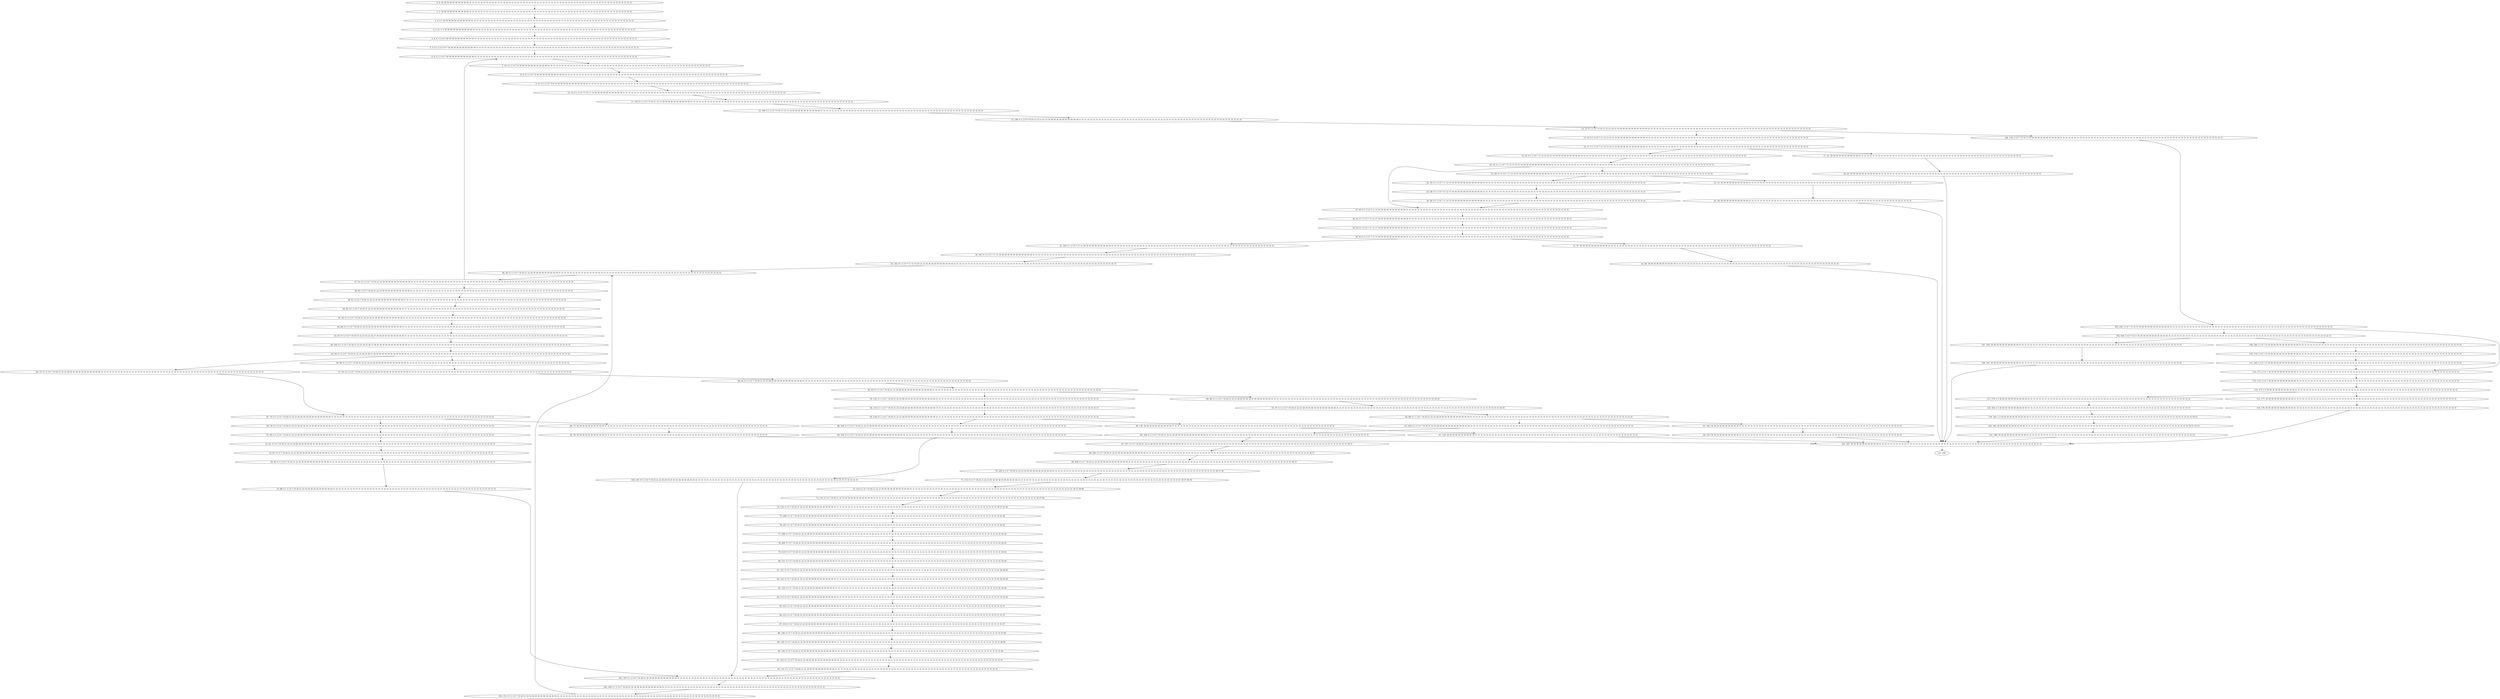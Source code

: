 digraph G {
0[label="0, 0: 30 30 30 30 30 30 30 30 30 30 31 31 31 31 31 31 31 31 31 31 31 31 31 31 31 31 31 31 31 31 31 31 31 31 31 31 31 31 31 31 31 31 31 31 31 31 31 31 31 31 31 31 31 31 31 31 31 31 31 31 31 31 31 31 31 31 31 31 "];
1[label="1, 1: 30 30 30 30 30 30 30 30 30 30 31 31 31 31 31 31 31 31 31 31 31 31 31 31 31 31 31 31 31 31 31 31 31 31 31 31 31 31 31 31 31 31 31 31 31 31 31 31 31 31 31 31 31 31 31 31 31 31 31 31 31 31 31 31 31 31 31 31 "];
2[label="2, 2: 0 1 30 30 30 30 30 30 30 30 30 30 31 31 31 31 31 31 31 31 31 31 31 31 31 31 31 31 31 31 31 31 31 31 31 31 31 31 31 31 31 31 31 31 31 31 31 31 31 31 31 31 31 31 31 31 31 31 31 31 31 31 31 31 31 31 31 31 31 31 "];
3[label="3, 3: 0 1 2 3 30 30 30 30 30 30 30 30 30 30 31 31 31 31 31 31 31 31 31 31 31 31 31 31 31 31 31 31 31 31 31 31 31 31 31 31 31 31 31 31 31 31 31 31 31 31 31 31 31 31 31 31 31 31 31 31 31 31 31 31 31 31 31 31 31 31 31 31 "];
4[label="4, 4: 0 1 2 3 4 5 30 30 30 30 30 30 30 30 30 30 31 31 31 31 31 31 31 31 31 31 31 31 31 31 31 31 31 31 31 31 31 31 31 31 31 31 31 31 31 31 31 31 31 31 31 31 31 31 31 31 31 31 31 31 31 31 31 31 31 31 31 31 31 31 31 31 31 31 "];
5[label="5, 5: 0 1 2 3 4 5 6 7 30 30 30 30 30 30 30 30 30 30 31 31 31 31 31 31 31 31 31 31 31 31 31 31 31 31 31 31 31 31 31 31 31 31 31 31 31 31 31 31 31 31 31 31 31 31 31 31 31 31 31 31 31 31 31 31 31 31 31 31 31 31 31 31 31 31 31 31 "];
6[label="6, 6: 0 1 2 3 6 7 30 30 30 30 30 30 30 30 30 30 31 31 31 31 31 31 31 31 31 31 31 31 31 31 31 31 31 31 31 31 31 31 31 31 31 31 31 31 31 31 31 31 31 31 31 31 31 31 31 31 31 31 31 31 31 31 31 31 31 31 31 31 31 31 31 31 31 31 "];
7[label="7, 10: 0 1 2 3 6 7 8 30 30 30 30 30 30 30 30 30 30 31 31 31 31 31 31 31 31 31 31 31 31 31 31 31 31 31 31 31 31 31 31 31 31 31 31 31 31 31 31 31 31 31 31 31 31 31 31 31 31 31 31 31 31 31 31 31 31 31 31 31 31 31 31 31 31 31 31 "];
8[label="8, 8: 0 1 2 3 6 7 8 30 30 30 30 30 30 30 30 30 30 31 31 31 31 31 31 31 31 31 31 31 31 31 31 31 31 31 31 31 31 31 31 31 31 31 31 31 31 31 31 31 31 31 31 31 31 31 31 31 31 31 31 31 31 31 31 31 31 31 31 31 31 31 31 31 31 31 31 "];
9[label="9, 11: 0 1 2 3 6 7 8 9 10 30 30 30 30 30 30 30 30 30 30 31 31 31 31 31 31 31 31 31 31 31 31 31 31 31 31 31 31 31 31 31 31 31 31 31 31 31 31 31 31 31 31 31 31 31 31 31 31 31 31 31 31 31 31 31 31 31 31 31 31 31 31 31 31 31 31 31 31 "];
10[label="10, 12: 0 1 2 3 6 7 9 10 11 12 30 30 30 30 30 30 30 30 30 30 31 31 31 31 31 31 31 31 31 31 31 31 31 31 31 31 31 31 31 31 31 31 31 31 31 31 31 31 31 31 31 31 31 31 31 31 31 31 31 31 31 31 31 31 31 31 31 31 31 31 31 31 31 31 31 31 31 31 "];
11[label="11, 193: 0 1 2 3 6 7 9 10 11 12 13 30 30 30 30 30 30 30 30 30 30 31 31 31 31 31 31 31 31 31 31 31 31 31 31 31 31 31 31 31 31 31 31 31 31 31 31 31 31 31 31 31 31 31 31 31 31 31 31 31 31 31 31 31 31 31 31 31 31 31 31 31 31 31 31 31 31 31 31 "];
12[label="12, 194: 0 1 2 3 6 7 9 10 11 12 13 14 30 30 30 30 30 30 30 30 30 30 31 31 31 31 31 31 31 31 31 31 31 31 31 31 31 31 31 31 31 31 31 31 31 31 31 31 31 31 31 31 31 31 31 31 31 31 31 31 31 31 31 31 31 31 31 31 31 31 31 31 31 31 31 31 31 31 31 31 "];
13[label="13, 196: 0 1 2 3 6 7 9 10 11 12 13 14 15 16 30 30 30 30 30 30 30 30 30 30 31 31 31 31 31 31 31 31 31 31 31 31 31 31 31 31 31 31 31 31 31 31 31 31 31 31 31 31 31 31 31 31 31 31 31 31 31 31 31 31 31 31 31 31 31 31 31 31 31 31 31 31 31 31 31 31 31 31 "];
14[label="14, 13: 0 1 2 3 6 7 9 10 11 12 13 14 15 16 30 30 30 30 30 30 30 30 30 30 31 31 31 31 31 31 31 31 31 31 31 31 31 31 31 31 31 31 31 31 31 31 31 31 31 31 31 31 31 31 31 31 31 31 31 31 31 31 31 31 31 31 31 31 31 31 31 31 31 31 31 31 31 31 31 31 31 31 "];
15[label="15, 16: 0 1 2 3 6 7 11 12 13 14 15 16 30 30 30 30 30 30 30 30 30 30 31 31 31 31 31 31 31 31 31 31 31 31 31 31 31 31 31 31 31 31 31 31 31 31 31 31 31 31 31 31 31 31 31 31 31 31 31 31 31 31 31 31 31 31 31 31 31 31 31 31 31 31 31 31 31 31 31 31 "];
16[label="16, 17: 0 1 2 3 6 7 11 12 13 14 15 16 30 30 30 30 30 30 30 30 30 30 31 31 31 31 31 31 31 31 31 31 31 31 31 31 31 31 31 31 31 31 31 31 31 31 31 31 31 31 31 31 31 31 31 31 31 31 31 31 31 31 31 31 31 31 31 31 31 31 31 31 31 31 31 31 31 31 31 31 "];
17[label="17, 21: 30 30 30 30 30 30 30 30 30 30 31 31 31 31 31 31 31 31 31 31 31 31 31 31 31 31 31 31 31 31 31 31 31 31 31 31 31 31 31 31 31 31 31 31 31 31 31 31 31 31 31 31 31 31 31 31 31 31 31 31 31 31 31 31 31 31 31 31 "];
18[label="18, 22: 30 30 30 30 30 30 30 30 30 30 31 31 31 31 31 31 31 31 31 31 31 31 31 31 31 31 31 31 31 31 31 31 31 31 31 31 31 31 31 31 31 31 31 31 31 31 31 31 31 31 31 31 31 31 31 31 31 31 31 31 31 31 31 31 31 31 31 31 "];
19[label="19, 23: 0 1 2 3 6 7 11 12 13 14 15 16 30 30 30 30 30 30 30 30 30 30 31 31 31 31 31 31 31 31 31 31 31 31 31 31 31 31 31 31 31 31 31 31 31 31 31 31 31 31 31 31 31 31 31 31 31 31 31 31 31 31 31 31 31 31 31 31 31 31 31 31 31 31 31 31 31 31 31 31 "];
20[label="20, 25: 0 1 2 3 6 7 11 12 13 14 15 16 30 30 30 30 30 30 30 30 30 30 31 31 31 31 31 31 31 31 31 31 31 31 31 31 31 31 31 31 31 31 31 31 31 31 31 31 31 31 31 31 31 31 31 31 31 31 31 31 31 31 31 31 31 31 31 31 31 31 31 31 31 31 31 31 31 31 31 31 "];
21[label="21, 29: 0 1 2 3 6 7 11 12 14 15 16 30 30 30 30 30 30 30 30 30 30 31 31 31 31 31 31 31 31 31 31 31 31 31 31 31 31 31 31 31 31 31 31 31 31 31 31 31 31 31 31 31 31 31 31 31 31 31 31 31 31 31 31 31 31 31 31 31 31 31 31 31 31 31 31 31 31 31 31 "];
22[label="22, 33: 30 30 30 30 30 30 30 30 30 30 31 31 31 31 31 31 31 31 31 31 31 31 31 31 31 31 31 31 31 31 31 31 31 31 31 31 31 31 31 31 31 31 31 31 31 31 31 31 31 31 31 31 31 31 31 31 31 31 31 31 31 31 31 31 31 31 31 31 "];
23[label="23, 34: 30 30 30 30 30 30 30 30 30 30 31 31 31 31 31 31 31 31 31 31 31 31 31 31 31 31 31 31 31 31 31 31 31 31 31 31 31 31 31 31 31 31 31 31 31 31 31 31 31 31 31 31 31 31 31 31 31 31 31 31 31 31 31 31 31 31 31 31 "];
24[label="24, 35: 0 1 2 3 6 7 11 12 15 16 30 30 30 30 30 30 30 30 30 30 31 31 31 31 31 31 31 31 31 31 31 31 31 31 31 31 31 31 31 31 31 31 31 31 31 31 31 31 31 31 31 31 31 31 31 31 31 31 31 31 31 31 31 31 31 31 31 31 31 31 31 31 31 31 31 31 31 31 "];
25[label="25, 39: 0 1 2 3 6 7 11 12 15 16 30 30 30 30 30 30 30 30 30 30 31 31 31 31 31 31 31 31 31 31 31 31 31 31 31 31 31 31 31 31 31 31 31 31 31 31 31 31 31 31 31 31 31 31 31 31 31 31 31 31 31 31 31 31 31 31 31 31 31 31 31 31 31 31 31 31 31 31 "];
26[label="26, 38: 0 1 2 3 6 7 11 12 15 16 30 30 30 30 30 30 30 30 30 30 31 31 31 31 31 31 31 31 31 31 31 31 31 31 31 31 31 31 31 31 31 31 31 31 31 31 31 31 31 31 31 31 31 31 31 31 31 31 31 31 31 31 31 31 31 31 31 31 31 31 31 31 31 31 31 31 31 31 "];
27[label="27, 40: 0 1 2 3 6 7 11 12 30 30 30 30 30 30 30 30 30 30 31 31 31 31 31 31 31 31 31 31 31 31 31 31 31 31 31 31 31 31 31 31 31 31 31 31 31 31 31 31 31 31 31 31 31 31 31 31 31 31 31 31 31 31 31 31 31 31 31 31 31 31 31 31 31 31 31 31 "];
28[label="28, 41: 0 1 2 3 6 7 11 12 17 18 30 30 30 30 30 30 30 30 30 30 31 31 31 31 31 31 31 31 31 31 31 31 31 31 31 31 31 31 31 31 31 31 31 31 31 31 31 31 31 31 31 31 31 31 31 31 31 31 31 31 31 31 31 31 31 31 31 31 31 31 31 31 31 31 31 31 31 31 "];
29[label="29, 42: 0 1 2 3 6 7 11 12 17 18 30 30 30 30 30 30 30 30 30 30 31 31 31 31 31 31 31 31 31 31 31 31 31 31 31 31 31 31 31 31 31 31 31 31 31 31 31 31 31 31 31 31 31 31 31 31 31 31 31 31 31 31 31 31 31 31 31 31 31 31 31 31 31 31 31 31 31 31 "];
30[label="30, 43: 0 1 2 3 6 7 11 12 30 30 30 30 30 30 30 30 30 30 31 31 31 31 31 31 31 31 31 31 31 31 31 31 31 31 31 31 31 31 31 31 31 31 31 31 31 31 31 31 31 31 31 31 31 31 31 31 31 31 31 31 31 31 31 31 31 31 31 31 31 31 31 31 31 31 31 31 "];
31[label="31, 47: 30 30 30 30 30 30 30 30 30 30 31 31 31 31 31 31 31 31 31 31 31 31 31 31 31 31 31 31 31 31 31 31 31 31 31 31 31 31 31 31 31 31 31 31 31 31 31 31 31 31 31 31 31 31 31 31 31 31 31 31 31 31 31 31 31 31 31 31 "];
32[label="32, 48: 30 30 30 30 30 30 30 30 30 30 31 31 31 31 31 31 31 31 31 31 31 31 31 31 31 31 31 31 31 31 31 31 31 31 31 31 31 31 31 31 31 31 31 31 31 31 31 31 31 31 31 31 31 31 31 31 31 31 31 31 31 31 31 31 31 31 31 31 "];
33[label="33, 190: 0 1 2 3 6 7 11 12 30 30 30 30 30 30 30 30 30 30 31 31 31 31 31 31 31 31 31 31 31 31 31 31 31 31 31 31 31 31 31 31 31 31 31 31 31 31 31 31 31 31 31 31 31 31 31 31 31 31 31 31 31 31 31 31 31 31 31 31 31 31 31 31 31 31 31 31 "];
34[label="34, 191: 0 1 2 3 6 7 11 12 19 20 30 30 30 30 30 30 30 30 30 30 31 31 31 31 31 31 31 31 31 31 31 31 31 31 31 31 31 31 31 31 31 31 31 31 31 31 31 31 31 31 31 31 31 31 31 31 31 31 31 31 31 31 31 31 31 31 31 31 31 31 31 31 31 31 31 31 31 31 "];
35[label="35, 192: 0 1 2 3 6 7 11 12 19 20 21 22 30 30 30 30 30 30 30 30 30 30 31 31 31 31 31 31 31 31 31 31 31 31 31 31 31 31 31 31 31 31 31 31 31 31 31 31 31 31 31 31 31 31 31 31 31 31 31 31 31 31 31 31 31 31 31 31 31 31 31 31 31 31 31 31 31 31 31 31 "];
36[label="36, 50: 0 1 2 3 6 7 19 20 21 22 30 30 30 30 30 30 30 30 30 30 31 31 31 31 31 31 31 31 31 31 31 31 31 31 31 31 31 31 31 31 31 31 31 31 31 31 31 31 31 31 31 31 31 31 31 31 31 31 31 31 31 31 31 31 31 31 31 31 31 31 31 31 31 31 31 31 31 31 "];
37[label="37, 51: 0 1 2 3 6 7 19 20 21 22 30 30 30 30 30 30 30 30 30 30 31 31 31 31 31 31 31 31 31 31 31 31 31 31 31 31 31 31 31 31 31 31 31 31 31 31 31 31 31 31 31 31 31 31 31 31 31 31 31 31 31 31 31 31 31 31 31 31 31 31 31 31 31 31 31 31 31 31 "];
38[label="38, 63: 2 3 6 7 19 20 21 22 23 30 30 30 30 30 30 30 30 30 30 31 31 31 31 31 31 31 31 31 31 31 31 31 31 31 31 31 31 31 31 31 31 31 31 31 31 31 31 31 31 31 31 31 31 31 31 31 31 31 31 31 31 31 31 31 31 31 31 31 31 31 31 31 31 31 31 31 31 "];
39[label="39, 61: 2 3 6 7 19 20 21 22 23 30 30 30 30 30 30 30 30 30 30 31 31 31 31 31 31 31 31 31 31 31 31 31 31 31 31 31 31 31 31 31 31 31 31 31 31 31 31 31 31 31 31 31 31 31 31 31 31 31 31 31 31 31 31 31 31 31 31 31 31 31 31 31 31 31 31 31 31 "];
40[label="40, 62: 0 1 2 3 6 7 19 20 21 22 23 30 30 30 30 30 30 30 30 30 30 31 31 31 31 31 31 31 31 31 31 31 31 31 31 31 31 31 31 31 31 31 31 31 31 31 31 31 31 31 31 31 31 31 31 31 31 31 31 31 31 31 31 31 31 31 31 31 31 31 31 31 31 31 31 31 31 31 31 "];
41[label="41, 65: 0 1 2 3 6 7 19 20 21 22 23 24 25 30 30 30 30 30 30 30 30 30 30 31 31 31 31 31 31 31 31 31 31 31 31 31 31 31 31 31 31 31 31 31 31 31 31 31 31 31 31 31 31 31 31 31 31 31 31 31 31 31 31 31 31 31 31 31 31 31 31 31 31 31 31 31 31 31 31 31 31 "];
42[label="42, 66: 0 1 2 3 6 7 19 20 21 22 23 24 25 30 30 30 30 30 30 30 30 30 30 31 31 31 31 31 31 31 31 31 31 31 31 31 31 31 31 31 31 31 31 31 31 31 31 31 31 31 31 31 31 31 31 31 31 31 31 31 31 31 31 31 31 31 31 31 31 31 31 31 31 31 31 31 31 31 31 31 31 "];
43[label="43, 67: 0 1 2 3 6 7 19 20 21 22 23 24 25 26 27 30 30 30 30 30 30 30 30 30 30 31 31 31 31 31 31 31 31 31 31 31 31 31 31 31 31 31 31 31 31 31 31 31 31 31 31 31 31 31 31 31 31 31 31 31 31 31 31 31 31 31 31 31 31 31 31 31 31 31 31 31 31 31 31 31 31 31 31 "];
44[label="44, 195: 0 1 2 3 6 7 19 20 21 22 23 24 25 26 27 28 29 30 30 30 30 30 30 30 30 30 30 31 31 31 31 31 31 31 31 31 31 31 31 31 31 31 31 31 31 31 31 31 31 31 31 31 31 31 31 31 31 31 31 31 31 31 31 31 31 31 31 31 31 31 31 31 31 31 31 31 31 31 31 31 31 31 31 31 31 "];
45[label="45, 68: 0 1 2 3 6 7 19 20 21 22 23 24 25 26 27 28 29 30 30 30 30 30 30 30 30 30 30 31 31 31 31 31 31 31 31 31 31 31 31 31 31 31 31 31 31 31 31 31 31 31 31 31 31 31 31 31 31 31 31 31 31 31 31 31 31 31 31 31 31 31 31 31 31 31 31 31 31 31 31 31 31 31 31 31 31 "];
46[label="46, 72: 0 1 2 3 6 7 19 20 21 22 23 28 29 30 30 30 30 30 30 30 30 30 30 31 31 31 31 31 31 31 31 31 31 31 31 31 31 31 31 31 31 31 31 31 31 31 31 31 31 31 31 31 31 31 31 31 31 31 31 31 31 31 31 31 31 31 31 31 31 31 31 31 31 31 31 31 31 31 31 31 31 "];
47[label="47, 73: 0 1 2 3 6 7 19 20 21 22 23 28 29 30 30 30 30 30 30 30 30 30 30 31 31 31 31 31 31 31 31 31 31 31 31 31 31 31 31 31 31 31 31 31 31 31 31 31 31 31 31 31 31 31 31 31 31 31 31 31 31 31 31 31 31 31 31 31 31 31 31 31 31 31 31 31 31 31 31 31 31 "];
48[label="48, 77: 30 30 30 30 30 30 30 30 30 30 31 31 31 31 31 31 31 31 31 31 31 31 31 31 31 31 31 31 31 31 31 31 31 31 31 31 31 31 31 31 31 31 31 31 31 31 31 31 31 31 31 31 31 31 31 31 31 31 31 31 31 31 31 31 31 31 31 31 "];
49[label="49, 78: 30 30 30 30 30 30 30 30 30 30 31 31 31 31 31 31 31 31 31 31 31 31 31 31 31 31 31 31 31 31 31 31 31 31 31 31 31 31 31 31 31 31 31 31 31 31 31 31 31 31 31 31 31 31 31 31 31 31 31 31 31 31 31 31 31 31 31 31 "];
50[label="50, 79: 0 1 2 3 6 7 19 20 21 22 23 28 29 30 30 30 30 30 30 30 30 30 30 31 31 31 31 31 31 31 31 31 31 31 31 31 31 31 31 31 31 31 31 31 31 31 31 31 31 31 31 31 31 31 31 31 31 31 31 31 31 31 31 31 31 31 31 31 31 31 31 31 31 31 31 31 31 31 31 31 31 "];
51[label="51, 83: 0 1 2 3 6 7 19 20 21 22 23 28 29 30 30 30 30 30 30 30 30 30 30 31 31 31 31 31 31 31 31 31 31 31 31 31 31 31 31 31 31 31 31 31 31 31 31 31 31 31 31 31 31 31 31 31 31 31 31 31 31 31 31 31 31 31 31 31 31 31 31 31 31 31 31 31 31 31 31 31 31 "];
52[label="52, 81: 0 1 6 7 19 20 21 22 23 28 29 30 30 30 30 30 30 30 30 30 30 30 31 31 31 31 31 31 31 31 31 31 31 31 31 31 31 31 31 31 31 31 31 31 31 31 31 31 31 31 31 31 31 31 31 31 31 31 31 31 31 31 31 31 31 31 31 31 31 31 31 31 31 31 31 31 31 31 31 31 31 "];
53[label="53, 87: 0 1 6 7 19 20 21 22 23 30 30 30 30 30 30 30 30 30 30 30 31 31 31 31 31 31 31 31 31 31 31 31 31 31 31 31 31 31 31 31 31 31 31 31 31 31 31 31 31 31 31 31 31 31 31 31 31 31 31 31 31 31 31 31 31 31 31 31 31 31 31 31 31 31 31 31 31 31 31 "];
54[label="54, 85: 0 1 2 3 6 7 19 20 21 22 30 30 30 30 30 30 30 30 30 30 30 31 31 31 31 31 31 31 31 31 31 31 31 31 31 31 31 31 31 31 31 31 31 31 31 31 31 31 31 31 31 31 31 31 31 31 31 31 31 31 31 31 31 31 31 31 31 31 31 31 31 31 31 31 31 31 31 31 31 31 "];
55[label="55, 88: 0 1 2 3 6 7 19 20 21 22 30 30 30 30 30 30 30 30 30 30 31 31 31 31 31 31 31 31 31 31 31 31 31 31 31 31 31 31 31 31 31 31 31 31 31 31 31 31 31 31 31 31 31 31 31 31 31 31 31 31 31 31 31 31 31 31 31 31 31 31 31 31 31 31 31 31 31 31 "];
56[label="56, 89: 0 1 2 3 6 7 19 20 21 22 23 24 25 28 29 30 30 30 30 30 30 30 30 30 30 31 31 31 31 31 31 31 31 31 31 31 31 31 31 31 31 31 31 31 31 31 31 31 31 31 31 31 31 31 31 31 31 31 31 31 31 31 31 31 31 31 31 31 31 31 31 31 31 31 31 31 31 31 31 31 31 31 31 "];
57[label="57, 91: 0 1 2 3 6 7 19 20 21 22 23 24 25 28 29 30 30 30 30 30 30 30 30 30 30 31 31 31 31 31 31 31 31 31 31 31 31 31 31 31 31 31 31 31 31 31 31 31 31 31 31 31 31 31 31 31 31 31 31 31 31 31 31 31 31 31 31 31 31 31 31 31 31 31 31 31 31 31 31 31 31 31 31 "];
58[label="58, 92: 0 1 2 3 6 7 19 20 21 22 23 28 29 30 30 30 30 30 30 30 30 30 30 31 31 31 31 31 31 31 31 31 31 31 31 31 31 31 31 31 31 31 31 31 31 31 31 31 31 31 31 31 31 31 31 31 31 31 31 31 31 31 31 31 31 31 31 31 31 31 31 31 31 31 31 31 31 31 31 31 31 32 33 "];
59[label="59, 93: 0 1 2 3 6 7 19 20 21 22 23 28 29 30 30 30 30 30 30 30 30 30 30 31 31 31 31 31 31 31 31 31 31 31 31 31 31 31 31 31 31 31 31 31 31 31 31 31 31 31 31 31 31 31 31 31 31 31 31 31 31 31 31 31 31 31 31 31 31 31 31 31 31 31 31 31 31 31 31 31 31 32 33 "];
60[label="60, 96: 0 1 2 3 6 7 19 20 21 22 23 28 29 30 30 30 30 30 30 30 30 30 30 31 31 31 31 31 31 31 31 31 31 31 31 31 31 31 31 31 31 31 31 31 31 31 31 31 31 31 31 31 31 31 31 31 31 31 31 31 31 31 31 31 31 31 31 31 31 31 31 31 31 31 31 31 31 31 31 31 31 34 35 "];
61[label="61, 97: 0 1 2 3 6 7 19 20 21 22 23 28 29 30 30 30 30 30 30 30 30 30 30 31 31 31 31 31 31 31 31 31 31 31 31 31 31 31 31 31 31 31 31 31 31 31 31 31 31 31 31 31 31 31 31 31 31 31 31 31 31 31 31 31 31 31 31 31 31 31 31 31 31 31 31 31 31 31 31 31 31 34 35 "];
62[label="62, 98: 0 1 2 3 6 7 19 20 21 22 23 28 29 30 30 30 30 30 30 30 30 30 30 31 31 31 31 31 31 31 31 31 31 31 31 31 31 31 31 31 31 31 31 31 31 31 31 31 31 31 31 31 31 31 31 31 31 31 31 31 31 31 31 31 31 31 31 31 31 31 31 31 31 31 31 31 31 31 31 31 31 "];
63[label="63, 102: 30 30 30 30 30 30 30 30 30 30 31 31 31 31 31 31 31 31 31 31 31 31 31 31 31 31 31 31 31 31 31 31 31 31 31 31 31 31 31 31 31 31 31 31 31 31 31 31 31 31 31 31 31 31 31 31 31 31 31 31 31 31 31 31 31 31 31 31 "];
64[label="64, 103: 30 30 30 30 30 30 30 30 30 30 31 31 31 31 31 31 31 31 31 31 31 31 31 31 31 31 31 31 31 31 31 31 31 31 31 31 31 31 31 31 31 31 31 31 31 31 31 31 31 31 31 31 31 31 31 31 31 31 31 31 31 31 31 31 31 31 31 31 "];
65[label="65, 104: 0 1 2 3 6 7 19 20 21 22 23 28 29 30 30 30 30 30 30 30 30 30 30 31 31 31 31 31 31 31 31 31 31 31 31 31 31 31 31 31 31 31 31 31 31 31 31 31 31 31 31 31 31 31 31 31 31 31 31 31 31 31 31 31 31 31 31 31 31 31 31 31 31 31 31 31 31 31 31 31 31 "];
66[label="66, 108: 0 1 2 3 6 7 19 20 21 22 23 28 29 30 30 30 30 30 30 30 30 30 30 31 31 31 31 31 31 31 31 31 31 31 31 31 31 31 31 31 31 31 31 31 31 31 31 31 31 31 31 31 31 31 31 31 31 31 31 31 31 31 31 31 31 31 31 31 31 31 31 31 31 31 31 31 31 31 31 31 31 "];
67[label="67, 107: 0 1 6 7 19 20 21 22 23 28 29 30 30 30 30 30 30 30 30 30 30 31 31 31 31 31 31 31 31 31 31 31 31 31 31 31 31 31 31 31 31 31 31 31 31 31 31 31 31 31 31 31 31 31 31 31 31 31 31 31 31 31 31 31 31 31 31 31 31 31 31 31 31 31 31 31 31 31 31 36 37 "];
68[label="68, 203: 0 1 6 7 19 20 21 22 23 30 30 30 30 30 30 30 30 30 30 31 31 31 31 31 31 31 31 31 31 31 31 31 31 31 31 31 31 31 31 31 31 31 31 31 31 31 31 31 31 31 31 31 31 31 31 31 31 31 31 31 31 31 31 31 31 31 31 31 31 31 31 31 31 31 31 31 31 36 37 "];
69[label="69, 204: 0 1 6 7 19 20 21 22 23 30 30 30 30 30 30 30 30 30 30 31 31 31 31 31 31 31 31 31 31 31 31 31 31 31 31 31 31 31 31 31 31 31 31 31 31 31 31 31 31 31 31 31 31 31 31 31 31 31 31 31 31 31 31 31 31 31 31 31 31 31 31 31 31 31 31 31 31 36 37 "];
70[label="70, 205: 0 1 6 7 19 20 21 22 23 30 30 30 30 30 30 30 30 30 30 31 31 31 31 31 31 31 31 31 31 31 31 31 31 31 31 31 31 31 31 31 31 31 31 31 31 31 31 31 31 31 31 31 31 31 31 31 31 31 31 31 31 31 31 31 31 31 31 31 31 31 31 31 31 31 31 31 31 36 37 38 "];
71[label="71, 113: 0 1 6 7 19 20 21 22 23 30 30 30 30 30 30 30 30 30 30 31 31 31 31 31 31 31 31 31 31 31 31 31 31 31 31 31 31 31 31 31 31 31 31 31 31 31 31 31 31 31 31 31 31 31 31 31 31 31 31 31 31 31 31 31 31 31 31 31 31 31 31 31 31 31 31 31 31 36 37 38 39 "];
72[label="72, 114: 0 1 6 7 19 20 21 22 23 30 30 30 30 30 30 30 30 30 30 31 31 31 31 31 31 31 31 31 31 31 31 31 31 31 31 31 31 31 31 31 31 31 31 31 31 31 31 31 31 31 31 31 31 31 31 31 31 31 31 31 31 31 31 31 31 31 31 31 31 31 31 31 31 31 31 31 31 36 37 39 40 "];
73[label="73, 115: 0 1 6 7 19 20 21 22 23 30 30 30 30 30 30 30 30 30 30 31 31 31 31 31 31 31 31 31 31 31 31 31 31 31 31 31 31 31 31 31 31 31 31 31 31 31 31 31 31 31 31 31 31 31 31 31 31 31 31 31 31 31 31 31 31 31 31 31 31 31 31 31 31 31 31 31 31 36 37 40 "];
74[label="74, 110: 0 1 6 7 19 20 21 22 23 30 30 30 30 30 30 30 30 30 30 31 31 31 31 31 31 31 31 31 31 31 31 31 31 31 31 31 31 31 31 31 31 31 31 31 31 31 31 31 31 31 31 31 31 31 31 31 31 31 31 31 31 31 31 31 31 31 31 31 31 31 31 31 31 31 31 31 31 36 37 41 42 "];
75[label="75, 206: 0 1 6 7 19 20 21 22 23 30 30 30 30 30 30 30 30 30 30 31 31 31 31 31 31 31 31 31 31 31 31 31 31 31 31 31 31 31 31 31 31 31 31 31 31 31 31 31 31 31 31 31 31 31 31 31 31 31 31 31 31 31 31 31 31 31 31 31 31 31 31 31 31 31 31 31 31 41 42 "];
76[label="76, 207: 0 1 6 7 19 20 21 22 23 30 30 30 30 30 30 30 30 30 30 31 31 31 31 31 31 31 31 31 31 31 31 31 31 31 31 31 31 31 31 31 31 31 31 31 31 31 31 31 31 31 31 31 31 31 31 31 31 31 31 31 31 31 31 31 31 31 31 31 31 31 31 31 31 31 31 31 31 41 42 "];
77[label="77, 208: 0 1 6 7 19 20 21 22 23 30 30 30 30 30 30 30 30 30 30 31 31 31 31 31 31 31 31 31 31 31 31 31 31 31 31 31 31 31 31 31 31 31 31 31 31 31 31 31 31 31 31 31 31 31 31 31 31 31 31 31 31 31 31 31 31 31 31 31 31 31 31 31 31 31 31 31 31 41 42 43 "];
78[label="78, 209: 0 1 6 7 19 20 21 22 23 30 30 30 30 30 30 30 30 30 30 31 31 31 31 31 31 31 31 31 31 31 31 31 31 31 31 31 31 31 31 31 31 31 31 31 31 31 31 31 31 31 31 31 31 31 31 31 31 31 31 31 31 31 31 31 31 31 31 31 31 31 31 31 31 31 31 31 31 41 42 43 "];
79[label="79, 210: 0 1 6 7 19 20 21 22 23 30 30 30 30 30 30 30 30 30 30 31 31 31 31 31 31 31 31 31 31 31 31 31 31 31 31 31 31 31 31 31 31 31 31 31 31 31 31 31 31 31 31 31 31 31 31 31 31 31 31 31 31 31 31 31 31 31 31 31 31 31 31 31 31 31 31 31 31 41 42 43 "];
80[label="80, 211: 0 1 6 7 19 20 21 22 23 30 30 30 30 30 30 30 30 30 30 31 31 31 31 31 31 31 31 31 31 31 31 31 31 31 31 31 31 31 31 31 31 31 31 31 31 31 31 31 31 31 31 31 31 31 31 31 31 31 31 31 31 31 31 31 31 31 31 31 31 31 31 31 31 31 31 31 31 41 42 44 "];
81[label="81, 121: 0 1 6 7 19 20 21 22 23 30 30 30 30 30 30 30 30 30 30 31 31 31 31 31 31 31 31 31 31 31 31 31 31 31 31 31 31 31 31 31 31 31 31 31 31 31 31 31 31 31 31 31 31 31 31 31 31 31 31 31 31 31 31 31 31 31 31 31 31 31 31 31 31 31 31 31 31 41 42 44 45 "];
82[label="82, 122: 0 1 6 7 19 20 21 22 23 30 30 30 30 30 30 30 30 30 30 31 31 31 31 31 31 31 31 31 31 31 31 31 31 31 31 31 31 31 31 31 31 31 31 31 31 31 31 31 31 31 31 31 31 31 31 31 31 31 31 31 31 31 31 31 31 31 31 31 31 31 31 31 31 31 31 31 31 41 42 45 46 "];
83[label="83, 123: 0 1 6 7 19 20 21 22 23 30 30 30 30 30 30 30 30 30 30 31 31 31 31 31 31 31 31 31 31 31 31 31 31 31 31 31 31 31 31 31 31 31 31 31 31 31 31 31 31 31 31 31 31 31 31 31 31 31 31 31 31 31 31 31 31 31 31 31 31 31 31 31 31 31 31 31 31 41 42 46 "];
84[label="84, 117: 0 1 6 7 19 20 21 22 23 30 30 30 30 30 30 30 30 30 30 30 31 31 31 31 31 31 31 31 31 31 31 31 31 31 31 31 31 31 31 31 31 31 31 31 31 31 31 31 31 31 31 31 31 31 31 31 31 31 31 31 31 31 31 31 31 31 31 31 31 31 31 31 31 31 31 31 31 31 31 41 42 "];
85[label="85, 212: 0 1 6 7 19 20 21 22 23 30 30 30 30 30 30 30 30 30 30 30 31 31 31 31 31 31 31 31 31 31 31 31 31 31 31 31 31 31 31 31 31 31 31 31 31 31 31 31 31 31 31 31 31 31 31 31 31 31 31 31 31 31 31 31 31 31 31 31 31 31 31 31 31 31 31 31 31 31 31 "];
86[label="86, 213: 0 1 6 7 19 20 21 22 23 30 30 30 30 30 30 30 30 30 30 30 31 31 31 31 31 31 31 31 31 31 31 31 31 31 31 31 31 31 31 31 31 31 31 31 31 31 31 31 31 31 31 31 31 31 31 31 31 31 31 31 31 31 31 31 31 31 31 31 31 31 31 31 31 31 31 31 31 31 31 "];
87[label="87, 214: 0 1 6 7 19 20 21 22 30 30 30 30 30 30 30 30 30 30 30 31 31 31 31 31 31 31 31 31 31 31 31 31 31 31 31 31 31 31 31 31 31 31 31 31 31 31 31 31 31 31 31 31 31 31 31 31 31 31 31 31 31 31 31 31 31 31 31 31 31 31 31 31 31 31 31 31 31 31 47 "];
88[label="88, 128: 0 1 6 7 19 20 21 22 30 30 30 30 30 30 30 30 30 30 30 31 31 31 31 31 31 31 31 31 31 31 31 31 31 31 31 31 31 31 31 31 31 31 31 31 31 31 31 31 31 31 31 31 31 31 31 31 31 31 31 31 31 31 31 31 31 31 31 31 31 31 31 31 31 31 31 31 31 31 47 48 "];
89[label="89, 129: 0 1 6 7 19 20 21 22 30 30 30 30 30 30 30 30 30 30 30 31 31 31 31 31 31 31 31 31 31 31 31 31 31 31 31 31 31 31 31 31 31 31 31 31 31 31 31 31 31 31 31 31 31 31 31 31 31 31 31 31 31 31 31 31 31 31 31 31 31 31 31 31 31 31 31 31 31 31 48 49 "];
90[label="90, 130: 0 1 6 7 19 20 21 22 30 30 30 30 30 30 30 30 30 30 30 31 31 31 31 31 31 31 31 31 31 31 31 31 31 31 31 31 31 31 31 31 31 31 31 31 31 31 31 31 31 31 31 31 31 31 31 31 31 31 31 31 31 31 31 31 31 31 31 31 31 31 31 31 31 31 31 31 31 31 49 "];
91[label="91, 125: 0 1 2 3 6 7 19 20 21 22 30 30 30 30 30 30 30 30 30 30 30 31 31 31 31 31 31 31 31 31 31 31 31 31 31 31 31 31 31 31 31 31 31 31 31 31 31 31 31 31 31 31 31 31 31 31 31 31 31 31 31 31 31 31 31 31 31 31 31 31 31 31 31 31 31 31 31 31 31 31 "];
92[label="92, 131: 0 1 2 3 6 7 19 20 21 22 30 30 30 30 30 30 30 30 30 30 31 31 31 31 31 31 31 31 31 31 31 31 31 31 31 31 31 31 31 31 31 31 31 31 31 31 31 31 31 31 31 31 31 31 31 31 31 31 31 31 31 31 31 31 31 31 31 31 31 31 31 31 31 31 31 31 31 31 "];
93[label="93, 132: 0 1 2 3 6 7 19 20 21 22 23 28 29 30 30 30 30 30 30 30 30 30 30 31 31 31 31 31 31 31 31 31 31 31 31 31 31 31 31 31 31 31 31 31 31 31 31 31 31 31 31 31 31 31 31 31 31 31 31 31 31 31 31 31 31 31 31 31 31 31 31 31 31 31 31 31 31 31 31 31 31 "];
94[label="94, 133: 0 1 2 3 6 7 19 20 21 22 23 28 29 30 30 30 30 30 30 30 30 30 30 31 31 31 31 31 31 31 31 31 31 31 31 31 31 31 31 31 31 31 31 31 31 31 31 31 31 31 31 31 31 31 31 31 31 31 31 31 31 31 31 31 31 31 31 31 31 31 31 31 31 31 31 31 31 31 31 31 31 "];
95[label="95, 134: 0 1 2 3 6 7 19 20 21 22 23 28 29 30 30 30 30 30 30 30 30 30 30 31 31 31 31 31 31 31 31 31 31 31 31 31 31 31 31 31 31 31 31 31 31 31 31 31 31 31 31 31 31 31 31 31 31 31 31 31 31 31 31 31 31 31 31 31 31 31 31 31 31 31 31 31 31 31 31 31 31 "];
96[label="96, 138: 30 30 30 30 30 30 30 30 30 30 31 31 31 31 31 31 31 31 31 31 31 31 31 31 31 31 31 31 31 31 31 31 31 31 31 31 31 31 31 31 31 31 31 31 31 31 31 31 31 31 31 31 31 31 31 31 31 31 31 31 31 31 31 31 31 31 31 31 "];
97[label="97, 139: 30 30 30 30 30 30 30 30 30 30 31 31 31 31 31 31 31 31 31 31 31 31 31 31 31 31 31 31 31 31 31 31 31 31 31 31 31 31 31 31 31 31 31 31 31 31 31 31 31 31 31 31 31 31 31 31 31 31 31 31 31 31 31 31 31 31 31 31 "];
98[label="98, 140: 0 1 2 3 6 7 19 20 21 22 23 28 29 30 30 30 30 30 30 30 30 30 30 31 31 31 31 31 31 31 31 31 31 31 31 31 31 31 31 31 31 31 31 31 31 31 31 31 31 31 31 31 31 31 31 31 31 31 31 31 31 31 31 31 31 31 31 31 31 31 31 31 31 31 31 31 31 31 31 31 31 "];
99[label="99, 144: 0 1 2 3 6 7 19 20 21 22 23 28 29 30 30 30 30 30 30 30 30 30 30 31 31 31 31 31 31 31 31 31 31 31 31 31 31 31 31 31 31 31 31 31 31 31 31 31 31 31 31 31 31 31 31 31 31 31 31 31 31 31 31 31 31 31 31 31 31 31 31 31 31 31 31 31 31 31 31 31 31 "];
100[label="100, 143: 0 1 2 3 6 7 19 20 21 22 28 29 30 30 30 30 30 30 30 30 30 30 31 31 31 31 31 31 31 31 31 31 31 31 31 31 31 31 31 31 31 31 31 31 31 31 31 31 31 31 31 31 31 31 31 31 31 31 31 31 31 31 31 31 31 31 31 31 31 31 31 31 31 31 31 31 31 31 31 31 "];
101[label="101, 147: 0 1 2 3 6 7 19 20 21 22 30 30 30 30 30 30 30 30 30 30 31 31 31 31 31 31 31 31 31 31 31 31 31 31 31 31 31 31 31 31 31 31 31 31 31 31 31 31 31 31 31 31 31 31 31 31 31 31 31 31 31 31 31 31 31 31 31 31 31 31 31 31 31 31 31 31 31 31 "];
102[label="102, 149: 0 1 2 3 6 7 19 20 21 22 30 30 30 30 30 30 30 30 30 30 31 31 31 31 31 31 31 31 31 31 31 31 31 31 31 31 31 31 31 31 31 31 31 31 31 31 31 31 31 31 31 31 31 31 31 31 31 31 31 31 31 31 31 31 31 31 31 31 31 31 31 31 31 31 31 31 31 31 "];
103[label="103, 151: 0 1 2 3 6 7 19 20 21 22 30 30 30 30 30 30 30 30 30 30 31 31 31 31 31 31 31 31 31 31 31 31 31 31 31 31 31 31 31 31 31 31 31 31 31 31 31 31 31 31 31 31 31 31 31 31 31 31 31 31 31 31 31 31 31 31 31 31 31 31 31 31 31 31 31 31 31 31 "];
104[label="104, 154: 2 3 6 7 13 14 15 16 30 30 30 30 30 30 30 30 30 30 31 31 31 31 31 31 31 31 31 31 31 31 31 31 31 31 31 31 31 31 31 31 31 31 31 31 31 31 31 31 31 31 31 31 31 31 31 31 31 31 31 31 31 31 31 31 31 31 31 31 31 31 31 31 31 31 31 31 "];
105[label="105, 156: 2 3 6 7 13 14 15 16 30 30 30 30 30 30 30 30 30 30 31 31 31 31 31 31 31 31 31 31 31 31 31 31 31 31 31 31 31 31 31 31 31 31 31 31 31 31 31 31 31 31 31 31 31 31 31 31 31 31 31 31 31 31 31 31 31 31 31 31 31 31 31 31 31 31 31 31 "];
106[label="106, 160: 2 3 6 7 14 15 16 30 30 30 30 30 30 30 30 30 30 31 31 31 31 31 31 31 31 31 31 31 31 31 31 31 31 31 31 31 31 31 31 31 31 31 31 31 31 31 31 31 31 31 31 31 31 31 31 31 31 31 31 31 31 31 31 31 31 31 31 31 31 31 31 31 31 31 31 "];
107[label="107, 164: 30 30 30 30 30 30 30 30 30 30 31 31 31 31 31 31 31 31 31 31 31 31 31 31 31 31 31 31 31 31 31 31 31 31 31 31 31 31 31 31 31 31 31 31 31 31 31 31 31 31 31 31 31 31 31 31 31 31 31 31 31 31 31 31 31 31 31 31 "];
108[label="108, 165: 30 30 30 30 30 30 30 30 30 30 31 31 31 31 31 31 31 31 31 31 31 31 31 31 31 31 31 31 31 31 31 31 31 31 31 31 31 31 31 31 31 31 31 31 31 31 31 31 31 31 31 31 31 31 31 31 31 31 31 31 31 31 31 31 31 31 31 31 "];
109[label="109, 166: 2 3 6 7 15 16 30 30 30 30 30 30 30 30 30 30 31 31 31 31 31 31 31 31 31 31 31 31 31 31 31 31 31 31 31 31 31 31 31 31 31 31 31 31 31 31 31 31 31 31 31 31 31 31 31 31 31 31 31 31 31 31 31 31 31 31 31 31 31 31 31 31 31 31 "];
110[label="110, 170: 2 3 6 7 15 16 30 30 30 30 30 30 30 30 30 30 31 31 31 31 31 31 31 31 31 31 31 31 31 31 31 31 31 31 31 31 31 31 31 31 31 31 31 31 31 31 31 31 31 31 31 31 31 31 31 31 31 31 31 31 31 31 31 31 31 31 31 31 31 31 31 31 31 31 "];
111[label="111, 169: 2 3 6 7 15 16 30 30 30 30 30 30 30 30 30 30 31 31 31 31 31 31 31 31 31 31 31 31 31 31 31 31 31 31 31 31 31 31 31 31 31 31 31 31 31 31 31 31 31 31 31 31 31 31 31 31 31 31 31 31 31 31 31 31 31 31 31 31 31 31 31 31 31 31 "];
112[label="112, 171: 2 3 6 7 30 30 30 30 30 30 30 30 30 30 31 31 31 31 31 31 31 31 31 31 31 31 31 31 31 31 31 31 31 31 31 31 31 31 31 31 31 31 31 31 31 31 31 31 31 31 31 31 31 31 31 31 31 31 31 31 31 31 31 31 31 31 31 31 31 31 31 31 "];
113[label="113, 172: 2 3 6 7 30 30 30 30 30 30 30 30 30 30 31 31 31 31 31 31 31 31 31 31 31 31 31 31 31 31 31 31 31 31 31 31 31 31 31 31 31 31 31 31 31 31 31 31 31 31 31 31 31 31 31 31 31 31 31 31 31 31 31 31 31 31 31 31 31 31 31 31 "];
114[label="114, 173: 2 3 30 30 30 30 30 30 30 30 30 30 31 31 31 31 31 31 31 31 31 31 31 31 31 31 31 31 31 31 31 31 31 31 31 31 31 31 31 31 31 31 31 31 31 31 31 31 31 31 31 31 31 31 31 31 31 31 31 31 31 31 31 31 31 31 31 31 31 31 "];
115[label="115, 177: 30 30 30 30 30 30 30 30 30 30 31 31 31 31 31 31 31 31 31 31 31 31 31 31 31 31 31 31 31 31 31 31 31 31 31 31 31 31 31 31 31 31 31 31 31 31 31 31 31 31 31 31 31 31 31 31 31 31 31 31 31 31 31 31 31 31 31 31 "];
116[label="116, 178: 30 30 30 30 30 30 30 30 30 30 31 31 31 31 31 31 31 31 31 31 31 31 31 31 31 31 31 31 31 31 31 31 31 31 31 31 31 31 31 31 31 31 31 31 31 31 31 31 31 31 31 31 31 31 31 31 31 31 31 31 31 31 31 31 31 31 31 31 "];
117[label="117, 179: 2 3 30 30 30 30 30 30 30 30 30 30 31 31 31 31 31 31 31 31 31 31 31 31 31 31 31 31 31 31 31 31 31 31 31 31 31 31 31 31 31 31 31 31 31 31 31 31 31 31 31 31 31 31 31 31 31 31 31 31 31 31 31 31 31 31 31 31 31 31 "];
118[label="118, 183: 2 3 30 30 30 30 30 30 30 30 30 30 31 31 31 31 31 31 31 31 31 31 31 31 31 31 31 31 31 31 31 31 31 31 31 31 31 31 31 31 31 31 31 31 31 31 31 31 31 31 31 31 31 31 31 31 31 31 31 31 31 31 31 31 31 31 31 31 31 31 "];
119[label="119, 181: 2 3 30 30 30 30 30 30 30 30 30 30 31 31 31 31 31 31 31 31 31 31 31 31 31 31 31 31 31 31 31 31 31 31 31 31 31 31 31 31 31 31 31 31 31 31 31 31 31 31 31 31 31 31 31 31 31 31 31 31 31 31 31 31 31 31 31 31 31 31 50 51 "];
120[label="120, 184: 30 30 30 30 30 30 30 30 30 30 31 31 31 31 31 31 31 31 31 31 31 31 31 31 31 31 31 31 31 31 31 31 31 31 31 31 31 31 31 31 31 31 31 31 31 31 31 31 31 31 31 31 31 31 31 31 31 31 31 31 31 31 31 31 31 31 31 31 50 51 52 53 "];
121[label="121, 186: 30 30 30 30 30 30 30 30 30 30 31 31 31 31 31 31 31 31 31 31 31 31 31 31 31 31 31 31 31 31 31 31 31 31 31 31 31 31 31 31 31 31 31 31 31 31 31 31 31 31 31 31 31 31 31 31 31 31 31 31 31 31 31 31 31 31 31 31 52 53 "];
122[label="122, 187: 30 30 30 30 30 30 30 30 30 30 31 31 31 31 31 31 31 31 31 31 31 31 31 31 31 31 31 31 31 31 31 31 31 31 31 31 31 31 31 31 31 31 31 31 31 31 31 31 31 31 31 31 31 31 31 31 31 31 31 31 31 31 31 31 31 31 31 31 "];
123[label="123, 188: "];
0->1 ;
1->2 ;
2->3 ;
3->4 ;
4->5 ;
5->6 ;
6->7 ;
7->8 ;
8->9 ;
9->10 ;
10->11 ;
11->12 ;
12->13 ;
13->14 ;
14->15 ;
14->104 ;
15->16 ;
16->17 ;
16->19 ;
17->18 ;
18->122 ;
19->20 ;
20->21 ;
20->27 ;
21->22 ;
21->24 ;
22->23 ;
23->122 ;
24->25 ;
25->26 ;
26->27 ;
27->28 ;
28->29 ;
29->30 ;
30->31 ;
30->33 ;
31->32 ;
32->122 ;
33->34 ;
34->35 ;
35->36 ;
36->37 ;
37->38 ;
37->6 ;
38->39 ;
39->40 ;
40->41 ;
41->42 ;
42->43 ;
43->44 ;
44->45 ;
45->46 ;
45->56 ;
46->47 ;
47->48 ;
47->50 ;
48->49 ;
49->122 ;
50->51 ;
51->52 ;
52->53 ;
53->54 ;
54->55 ;
55->101 ;
56->57 ;
57->58 ;
58->59 ;
59->60 ;
59->93 ;
60->61 ;
61->62 ;
62->63 ;
62->65 ;
63->64 ;
64->122 ;
65->66 ;
66->67 ;
67->68 ;
68->69 ;
69->70 ;
70->71 ;
71->72 ;
72->73 ;
73->74 ;
74->75 ;
75->76 ;
76->77 ;
77->78 ;
78->79 ;
79->80 ;
80->81 ;
81->82 ;
82->83 ;
83->84 ;
84->85 ;
85->86 ;
86->87 ;
87->88 ;
88->89 ;
89->90 ;
90->91 ;
91->92 ;
92->101 ;
93->94 ;
94->95 ;
95->96 ;
95->98 ;
96->97 ;
97->122 ;
98->99 ;
99->100 ;
100->101 ;
101->102 ;
102->103 ;
103->36 ;
104->105 ;
105->106 ;
105->112 ;
106->107 ;
106->109 ;
107->108 ;
108->122 ;
109->110 ;
110->111 ;
111->112 ;
112->113 ;
113->114 ;
114->115 ;
114->117 ;
115->116 ;
116->122 ;
117->118 ;
118->119 ;
119->120 ;
120->121 ;
121->122 ;
122->123 ;
}
